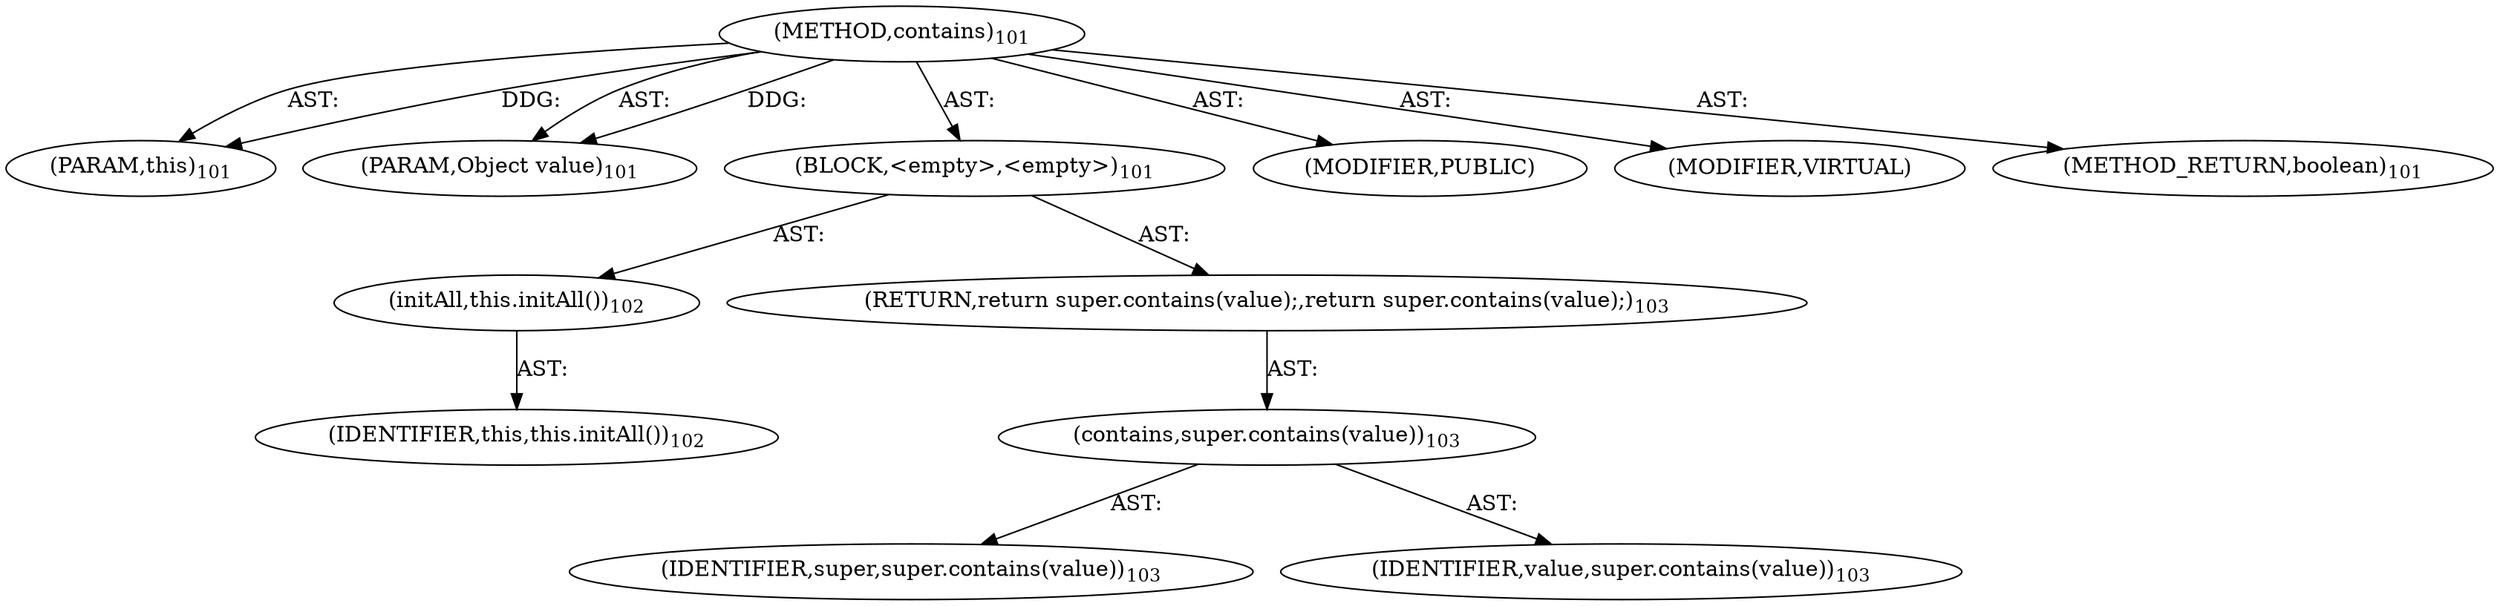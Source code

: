 digraph "contains" {  
"111669149701" [label = <(METHOD,contains)<SUB>101</SUB>> ]
"115964116995" [label = <(PARAM,this)<SUB>101</SUB>> ]
"115964117001" [label = <(PARAM,Object value)<SUB>101</SUB>> ]
"25769803782" [label = <(BLOCK,&lt;empty&gt;,&lt;empty&gt;)<SUB>101</SUB>> ]
"30064771084" [label = <(initAll,this.initAll())<SUB>102</SUB>> ]
"68719476739" [label = <(IDENTIFIER,this,this.initAll())<SUB>102</SUB>> ]
"146028888068" [label = <(RETURN,return super.contains(value);,return super.contains(value);)<SUB>103</SUB>> ]
"30064771085" [label = <(contains,super.contains(value))<SUB>103</SUB>> ]
"68719476750" [label = <(IDENTIFIER,super,super.contains(value))<SUB>103</SUB>> ]
"68719476751" [label = <(IDENTIFIER,value,super.contains(value))<SUB>103</SUB>> ]
"133143986187" [label = <(MODIFIER,PUBLIC)> ]
"133143986188" [label = <(MODIFIER,VIRTUAL)> ]
"128849018885" [label = <(METHOD_RETURN,boolean)<SUB>101</SUB>> ]
  "111669149701" -> "115964116995"  [ label = "AST: "] 
  "111669149701" -> "115964117001"  [ label = "AST: "] 
  "111669149701" -> "25769803782"  [ label = "AST: "] 
  "111669149701" -> "133143986187"  [ label = "AST: "] 
  "111669149701" -> "133143986188"  [ label = "AST: "] 
  "111669149701" -> "128849018885"  [ label = "AST: "] 
  "25769803782" -> "30064771084"  [ label = "AST: "] 
  "25769803782" -> "146028888068"  [ label = "AST: "] 
  "30064771084" -> "68719476739"  [ label = "AST: "] 
  "146028888068" -> "30064771085"  [ label = "AST: "] 
  "30064771085" -> "68719476750"  [ label = "AST: "] 
  "30064771085" -> "68719476751"  [ label = "AST: "] 
  "111669149701" -> "115964116995"  [ label = "DDG: "] 
  "111669149701" -> "115964117001"  [ label = "DDG: "] 
}
